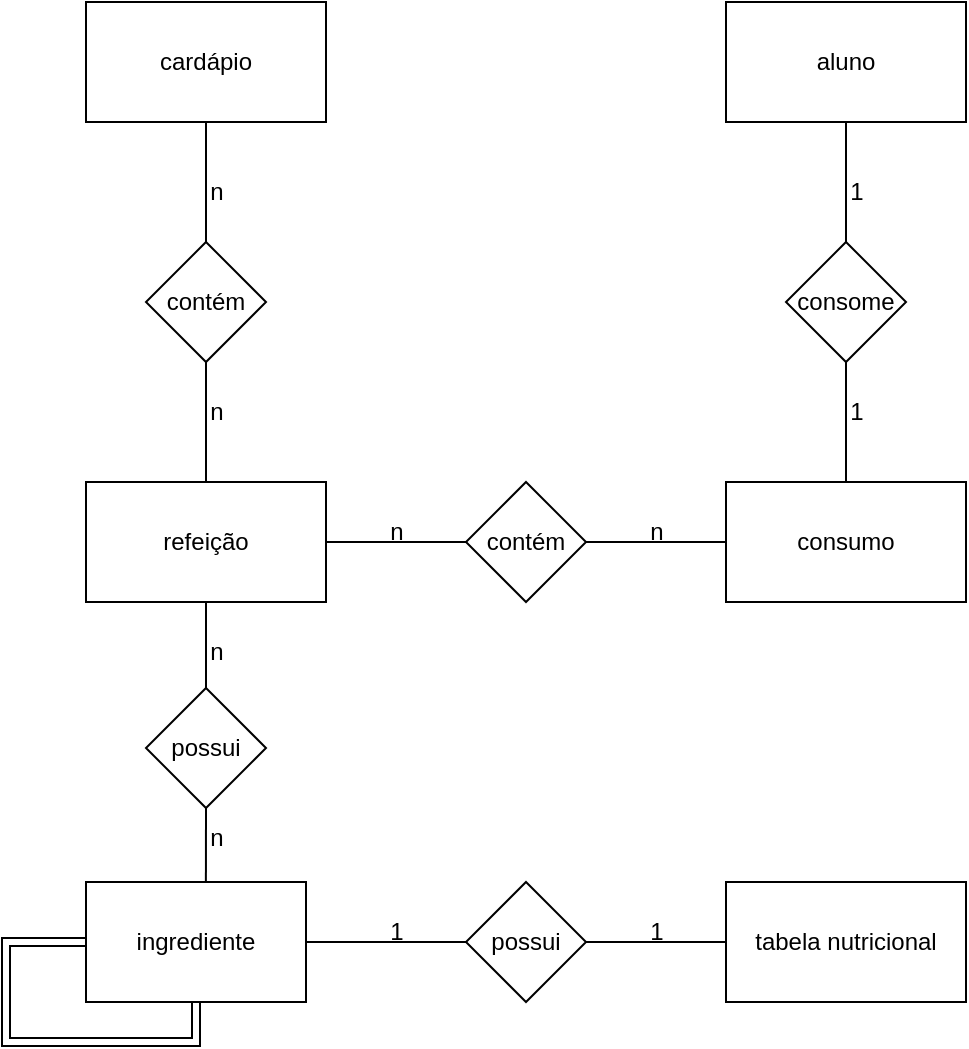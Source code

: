 <mxfile version="21.6.9" type="google">
  <diagram name="Page-1" id="b5b7bab2-c9e2-2cf4-8b2a-24fd1a2a6d21">
    <mxGraphModel grid="1" page="1" gridSize="10" guides="1" tooltips="1" connect="1" arrows="1" fold="1" pageScale="1" pageWidth="827" pageHeight="1169" background="none" math="0" shadow="0">
      <root>
        <mxCell id="0" />
        <mxCell id="1" parent="0" />
        <mxCell id="IF1XcLESq2sKnnEIbDrS-1" value="cardápio" style="rounded=0;whiteSpace=wrap;html=1;" vertex="1" parent="1">
          <mxGeometry x="140" y="100" width="120" height="60" as="geometry" />
        </mxCell>
        <mxCell id="IF1XcLESq2sKnnEIbDrS-10" style="edgeStyle=orthogonalEdgeStyle;rounded=0;orthogonalLoop=1;jettySize=auto;html=1;entryX=0;entryY=0.5;entryDx=0;entryDy=0;endArrow=none;endFill=0;" edge="1" parent="1" source="IF1XcLESq2sKnnEIbDrS-2" target="IF1XcLESq2sKnnEIbDrS-9">
          <mxGeometry relative="1" as="geometry" />
        </mxCell>
        <mxCell id="GNJ5AtCcKbyYNWjTekby-23" style="edgeStyle=orthogonalEdgeStyle;rounded=0;orthogonalLoop=1;jettySize=auto;html=1;entryX=0;entryY=0.5;entryDx=0;entryDy=0;exitX=0.5;exitY=1;exitDx=0;exitDy=0;startArrow=none;startFill=0;shape=link;" edge="1" parent="1" source="IF1XcLESq2sKnnEIbDrS-2" target="IF1XcLESq2sKnnEIbDrS-2">
          <mxGeometry relative="1" as="geometry">
            <mxPoint x="160" y="660" as="targetPoint" />
            <Array as="points">
              <mxPoint x="195" y="620" />
              <mxPoint x="100" y="620" />
              <mxPoint x="100" y="570" />
            </Array>
          </mxGeometry>
        </mxCell>
        <mxCell id="IF1XcLESq2sKnnEIbDrS-2" value="ingrediente" style="rounded=0;whiteSpace=wrap;html=1;" vertex="1" parent="1">
          <mxGeometry x="140" y="540" width="110" height="60" as="geometry" />
        </mxCell>
        <mxCell id="IF1XcLESq2sKnnEIbDrS-3" value="refeição" style="rounded=0;whiteSpace=wrap;html=1;" vertex="1" parent="1">
          <mxGeometry x="140" y="340" width="120" height="60" as="geometry" />
        </mxCell>
        <mxCell id="IF1XcLESq2sKnnEIbDrS-4" value="aluno" style="rounded=0;whiteSpace=wrap;html=1;" vertex="1" parent="1">
          <mxGeometry x="460" y="100" width="120" height="60" as="geometry" />
        </mxCell>
        <mxCell id="IF1XcLESq2sKnnEIbDrS-5" value="consumo" style="rounded=0;whiteSpace=wrap;html=1;" vertex="1" parent="1">
          <mxGeometry x="460" y="340" width="120" height="60" as="geometry" />
        </mxCell>
        <mxCell id="IF1XcLESq2sKnnEIbDrS-6" value="tabela nutricional" style="rounded=0;whiteSpace=wrap;html=1;" vertex="1" parent="1">
          <mxGeometry x="460" y="540" width="120" height="60" as="geometry" />
        </mxCell>
        <mxCell id="IF1XcLESq2sKnnEIbDrS-7" value="contém" style="rhombus;whiteSpace=wrap;html=1;" vertex="1" parent="1">
          <mxGeometry x="170" y="220" width="60" height="60" as="geometry" />
        </mxCell>
        <mxCell id="IF1XcLESq2sKnnEIbDrS-8" value="possui" style="rhombus;whiteSpace=wrap;html=1;" vertex="1" parent="1">
          <mxGeometry x="170" y="443" width="60" height="60" as="geometry" />
        </mxCell>
        <mxCell id="IF1XcLESq2sKnnEIbDrS-11" style="edgeStyle=orthogonalEdgeStyle;rounded=0;orthogonalLoop=1;jettySize=auto;html=1;entryX=0;entryY=0.5;entryDx=0;entryDy=0;endArrow=none;endFill=0;" edge="1" parent="1" source="IF1XcLESq2sKnnEIbDrS-9" target="IF1XcLESq2sKnnEIbDrS-6">
          <mxGeometry relative="1" as="geometry" />
        </mxCell>
        <mxCell id="IF1XcLESq2sKnnEIbDrS-9" value="possui" style="rhombus;whiteSpace=wrap;html=1;" vertex="1" parent="1">
          <mxGeometry x="330" y="540" width="60" height="60" as="geometry" />
        </mxCell>
        <mxCell id="rA9ZLzkayFkzQZJqf9-A-4" value="" style="endArrow=none;html=1;rounded=0;entryX=0.5;entryY=1;entryDx=0;entryDy=0;exitX=0.5;exitY=0;exitDx=0;exitDy=0;" edge="1" parent="1" source="IF1XcLESq2sKnnEIbDrS-7" target="IF1XcLESq2sKnnEIbDrS-1">
          <mxGeometry width="50" height="50" relative="1" as="geometry">
            <mxPoint x="460" y="270" as="sourcePoint" />
            <mxPoint x="510" y="220" as="targetPoint" />
          </mxGeometry>
        </mxCell>
        <mxCell id="rA9ZLzkayFkzQZJqf9-A-5" value="" style="endArrow=none;html=1;rounded=0;entryX=0.5;entryY=1;entryDx=0;entryDy=0;exitX=0.5;exitY=0;exitDx=0;exitDy=0;" edge="1" parent="1" source="IF1XcLESq2sKnnEIbDrS-3" target="IF1XcLESq2sKnnEIbDrS-7">
          <mxGeometry width="50" height="50" relative="1" as="geometry">
            <mxPoint x="210" y="230" as="sourcePoint" />
            <mxPoint x="210" y="170" as="targetPoint" />
          </mxGeometry>
        </mxCell>
        <mxCell id="rA9ZLzkayFkzQZJqf9-A-6" value="" style="endArrow=none;html=1;rounded=0;entryX=0.5;entryY=1;entryDx=0;entryDy=0;exitX=0.5;exitY=0;exitDx=0;exitDy=0;" edge="1" parent="1" source="IF1XcLESq2sKnnEIbDrS-8" target="IF1XcLESq2sKnnEIbDrS-3">
          <mxGeometry width="50" height="50" relative="1" as="geometry">
            <mxPoint x="210" y="350" as="sourcePoint" />
            <mxPoint x="210" y="290" as="targetPoint" />
          </mxGeometry>
        </mxCell>
        <mxCell id="rA9ZLzkayFkzQZJqf9-A-7" value="" style="endArrow=none;html=1;rounded=0;entryX=0.5;entryY=1;entryDx=0;entryDy=0;exitX=0.545;exitY=0;exitDx=0;exitDy=0;exitPerimeter=0;" edge="1" parent="1" source="IF1XcLESq2sKnnEIbDrS-2" target="IF1XcLESq2sKnnEIbDrS-8">
          <mxGeometry width="50" height="50" relative="1" as="geometry">
            <mxPoint x="210" y="450" as="sourcePoint" />
            <mxPoint x="210" y="410" as="targetPoint" />
          </mxGeometry>
        </mxCell>
        <mxCell id="rA9ZLzkayFkzQZJqf9-A-10" value="consome" style="rhombus;whiteSpace=wrap;html=1;" vertex="1" parent="1">
          <mxGeometry x="490" y="220" width="60" height="60" as="geometry" />
        </mxCell>
        <mxCell id="rA9ZLzkayFkzQZJqf9-A-11" value="" style="endArrow=none;html=1;rounded=0;entryX=0.5;entryY=1;entryDx=0;entryDy=0;exitX=0.5;exitY=0;exitDx=0;exitDy=0;" edge="1" parent="1" source="rA9ZLzkayFkzQZJqf9-A-10" target="IF1XcLESq2sKnnEIbDrS-4">
          <mxGeometry width="50" height="50" relative="1" as="geometry">
            <mxPoint x="460" y="290" as="sourcePoint" />
            <mxPoint x="510" y="240" as="targetPoint" />
          </mxGeometry>
        </mxCell>
        <mxCell id="rA9ZLzkayFkzQZJqf9-A-12" value="" style="endArrow=none;html=1;rounded=0;entryX=0.5;entryY=1;entryDx=0;entryDy=0;exitX=0.5;exitY=0;exitDx=0;exitDy=0;" edge="1" parent="1" source="IF1XcLESq2sKnnEIbDrS-5" target="rA9ZLzkayFkzQZJqf9-A-10">
          <mxGeometry width="50" height="50" relative="1" as="geometry">
            <mxPoint x="460" y="290" as="sourcePoint" />
            <mxPoint x="510" y="240" as="targetPoint" />
          </mxGeometry>
        </mxCell>
        <mxCell id="GNJ5AtCcKbyYNWjTekby-2" value="contém" style="rhombus;whiteSpace=wrap;html=1;" vertex="1" parent="1">
          <mxGeometry x="330" y="340" width="60" height="60" as="geometry" />
        </mxCell>
        <mxCell id="GNJ5AtCcKbyYNWjTekby-3" value="" style="endArrow=none;html=1;rounded=0;exitX=1;exitY=0.5;exitDx=0;exitDy=0;entryX=0;entryY=0.5;entryDx=0;entryDy=0;" edge="1" parent="1" source="GNJ5AtCcKbyYNWjTekby-2" target="IF1XcLESq2sKnnEIbDrS-5">
          <mxGeometry width="50" height="50" relative="1" as="geometry">
            <mxPoint x="620" y="400" as="sourcePoint" />
            <mxPoint x="450" y="370" as="targetPoint" />
          </mxGeometry>
        </mxCell>
        <mxCell id="GNJ5AtCcKbyYNWjTekby-4" value="" style="endArrow=none;html=1;rounded=0;entryX=0;entryY=0.5;entryDx=0;entryDy=0;exitX=1;exitY=0.5;exitDx=0;exitDy=0;" edge="1" parent="1" source="IF1XcLESq2sKnnEIbDrS-3" target="GNJ5AtCcKbyYNWjTekby-2">
          <mxGeometry width="50" height="50" relative="1" as="geometry">
            <mxPoint x="290" y="380" as="sourcePoint" />
            <mxPoint x="370" y="300" as="targetPoint" />
          </mxGeometry>
        </mxCell>
        <mxCell id="GNJ5AtCcKbyYNWjTekby-7" value="n" style="text;html=1;align=center;verticalAlign=middle;resizable=0;points=[];autosize=1;strokeColor=none;fillColor=none;" vertex="1" parent="1">
          <mxGeometry x="190" y="180" width="30" height="30" as="geometry" />
        </mxCell>
        <mxCell id="GNJ5AtCcKbyYNWjTekby-8" value="n" style="text;html=1;align=center;verticalAlign=middle;resizable=0;points=[];autosize=1;strokeColor=none;fillColor=none;" vertex="1" parent="1">
          <mxGeometry x="190" y="290" width="30" height="30" as="geometry" />
        </mxCell>
        <mxCell id="GNJ5AtCcKbyYNWjTekby-9" value="n" style="text;html=1;align=center;verticalAlign=middle;resizable=0;points=[];autosize=1;strokeColor=none;fillColor=none;" vertex="1" parent="1">
          <mxGeometry x="190" y="410" width="30" height="30" as="geometry" />
        </mxCell>
        <mxCell id="GNJ5AtCcKbyYNWjTekby-10" value="n" style="text;html=1;align=center;verticalAlign=middle;resizable=0;points=[];autosize=1;strokeColor=none;fillColor=none;" vertex="1" parent="1">
          <mxGeometry x="190" y="503" width="30" height="30" as="geometry" />
        </mxCell>
        <mxCell id="GNJ5AtCcKbyYNWjTekby-11" value="1" style="text;html=1;align=center;verticalAlign=middle;resizable=0;points=[];autosize=1;strokeColor=none;fillColor=none;" vertex="1" parent="1">
          <mxGeometry x="280" y="550" width="30" height="30" as="geometry" />
        </mxCell>
        <mxCell id="GNJ5AtCcKbyYNWjTekby-12" value="1" style="text;html=1;align=center;verticalAlign=middle;resizable=0;points=[];autosize=1;strokeColor=none;fillColor=none;" vertex="1" parent="1">
          <mxGeometry x="410" y="550" width="30" height="30" as="geometry" />
        </mxCell>
        <mxCell id="GNJ5AtCcKbyYNWjTekby-13" value="n" style="text;html=1;align=center;verticalAlign=middle;resizable=0;points=[];autosize=1;strokeColor=none;fillColor=none;rotation=0;" vertex="1" parent="1">
          <mxGeometry x="280" y="350" width="30" height="30" as="geometry" />
        </mxCell>
        <mxCell id="GNJ5AtCcKbyYNWjTekby-14" value="n" style="text;html=1;align=center;verticalAlign=middle;resizable=0;points=[];autosize=1;strokeColor=none;fillColor=none;rotation=0;" vertex="1" parent="1">
          <mxGeometry x="410" y="350" width="30" height="30" as="geometry" />
        </mxCell>
        <mxCell id="GNJ5AtCcKbyYNWjTekby-15" value="1" style="text;html=1;align=center;verticalAlign=middle;resizable=0;points=[];autosize=1;strokeColor=none;fillColor=none;" vertex="1" parent="1">
          <mxGeometry x="510" y="180" width="30" height="30" as="geometry" />
        </mxCell>
        <mxCell id="GNJ5AtCcKbyYNWjTekby-16" value="1" style="text;html=1;align=center;verticalAlign=middle;resizable=0;points=[];autosize=1;strokeColor=none;fillColor=none;" vertex="1" parent="1">
          <mxGeometry x="510" y="290" width="30" height="30" as="geometry" />
        </mxCell>
      </root>
    </mxGraphModel>
  </diagram>
</mxfile>
